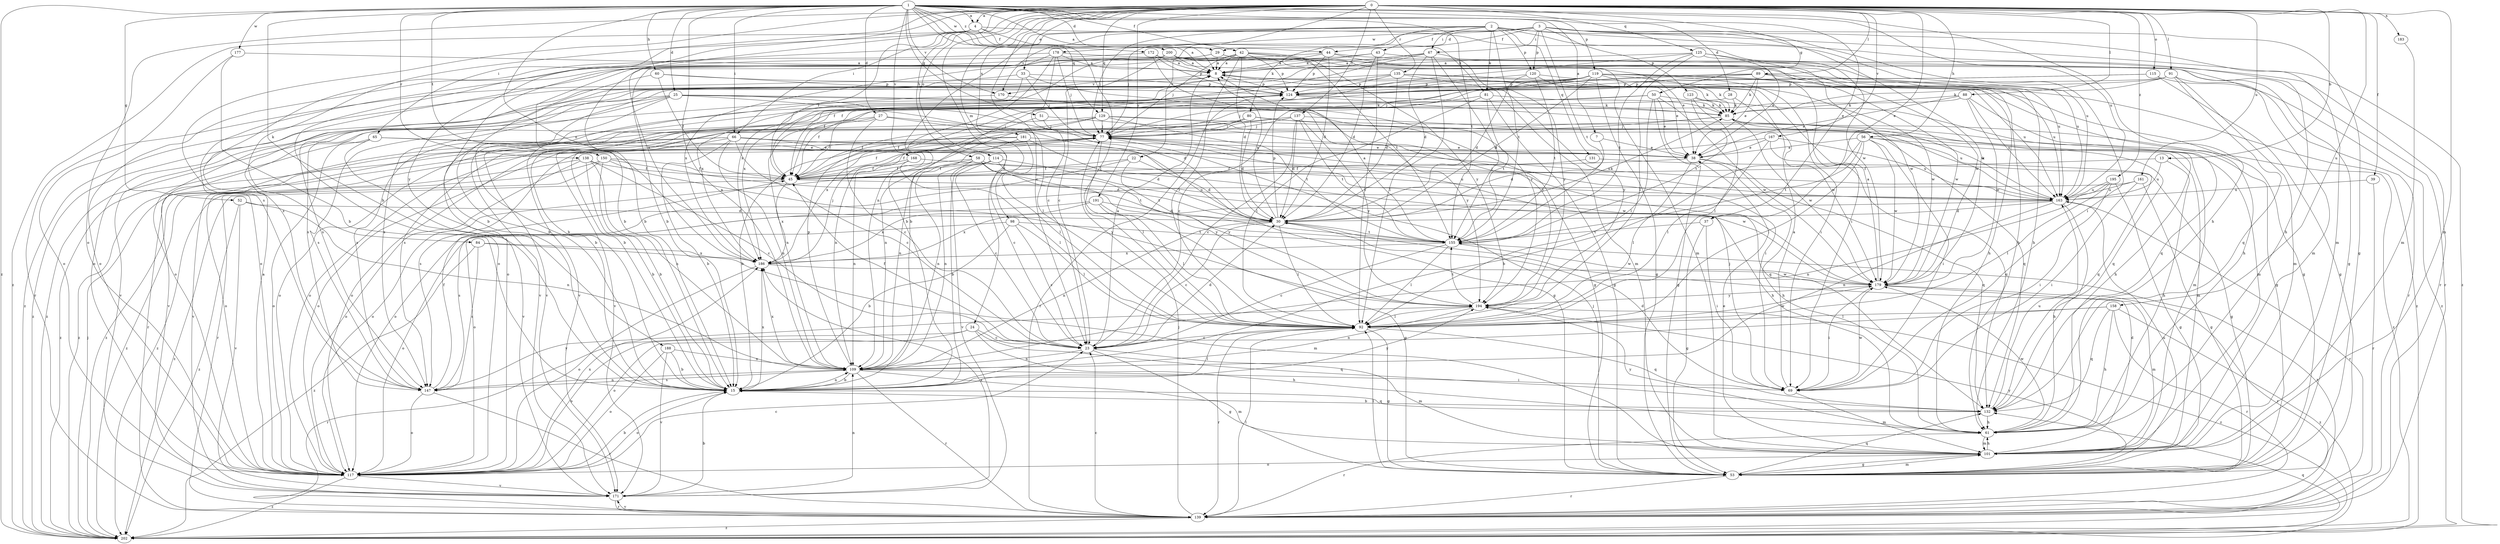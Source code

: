 strict digraph  {
0;
1;
2;
3;
4;
7;
8;
13;
15;
22;
23;
24;
25;
27;
28;
29;
30;
33;
37;
38;
39;
42;
43;
44;
45;
50;
51;
52;
53;
56;
58;
60;
61;
65;
66;
67;
69;
77;
80;
81;
84;
85;
88;
89;
91;
92;
98;
101;
109;
114;
115;
117;
119;
120;
123;
124;
125;
129;
131;
132;
135;
137;
138;
139;
147;
150;
155;
158;
161;
163;
167;
168;
170;
171;
172;
177;
178;
179;
181;
183;
186;
188;
191;
194;
195;
200;
202;
0 -> 4  [label=a];
0 -> 13  [label=b];
0 -> 22  [label=c];
0 -> 23  [label=c];
0 -> 24  [label=d];
0 -> 33  [label=e];
0 -> 37  [label=e];
0 -> 39  [label=f];
0 -> 50  [label=g];
0 -> 56  [label=h];
0 -> 58  [label=h];
0 -> 65  [label=i];
0 -> 66  [label=i];
0 -> 88  [label=l];
0 -> 89  [label=l];
0 -> 91  [label=l];
0 -> 98  [label=m];
0 -> 101  [label=m];
0 -> 114  [label=o];
0 -> 115  [label=o];
0 -> 117  [label=o];
0 -> 125  [label=q];
0 -> 129  [label=q];
0 -> 135  [label=r];
0 -> 137  [label=r];
0 -> 147  [label=s];
0 -> 158  [label=u];
0 -> 161  [label=u];
0 -> 167  [label=v];
0 -> 181  [label=x];
0 -> 183  [label=x];
0 -> 188  [label=y];
0 -> 191  [label=y];
0 -> 195  [label=z];
1 -> 4  [label=a];
1 -> 7  [label=a];
1 -> 8  [label=a];
1 -> 15  [label=b];
1 -> 25  [label=d];
1 -> 27  [label=d];
1 -> 28  [label=d];
1 -> 29  [label=d];
1 -> 37  [label=e];
1 -> 42  [label=f];
1 -> 51  [label=g];
1 -> 52  [label=g];
1 -> 60  [label=h];
1 -> 61  [label=h];
1 -> 66  [label=i];
1 -> 92  [label=l];
1 -> 109  [label=n];
1 -> 119  [label=p];
1 -> 129  [label=q];
1 -> 138  [label=r];
1 -> 150  [label=t];
1 -> 155  [label=t];
1 -> 163  [label=u];
1 -> 168  [label=v];
1 -> 170  [label=v];
1 -> 172  [label=w];
1 -> 177  [label=w];
1 -> 186  [label=x];
1 -> 200  [label=z];
1 -> 202  [label=z];
2 -> 43  [label=f];
2 -> 61  [label=h];
2 -> 67  [label=i];
2 -> 77  [label=j];
2 -> 80  [label=k];
2 -> 81  [label=k];
2 -> 109  [label=n];
2 -> 120  [label=p];
2 -> 131  [label=q];
2 -> 155  [label=t];
2 -> 163  [label=u];
2 -> 170  [label=v];
2 -> 202  [label=z];
3 -> 29  [label=d];
3 -> 44  [label=f];
3 -> 53  [label=g];
3 -> 67  [label=i];
3 -> 69  [label=i];
3 -> 77  [label=j];
3 -> 101  [label=m];
3 -> 120  [label=p];
3 -> 123  [label=p];
3 -> 147  [label=s];
3 -> 155  [label=t];
3 -> 178  [label=w];
3 -> 179  [label=w];
4 -> 8  [label=a];
4 -> 44  [label=f];
4 -> 45  [label=f];
4 -> 81  [label=k];
4 -> 84  [label=k];
4 -> 179  [label=w];
4 -> 186  [label=x];
4 -> 202  [label=z];
7 -> 30  [label=d];
7 -> 38  [label=e];
8 -> 124  [label=p];
8 -> 163  [label=u];
8 -> 170  [label=v];
8 -> 202  [label=z];
13 -> 45  [label=f];
13 -> 61  [label=h];
13 -> 163  [label=u];
15 -> 92  [label=l];
15 -> 109  [label=n];
15 -> 117  [label=o];
15 -> 132  [label=q];
15 -> 186  [label=x];
15 -> 194  [label=y];
22 -> 30  [label=d];
22 -> 45  [label=f];
22 -> 117  [label=o];
22 -> 155  [label=t];
23 -> 8  [label=a];
23 -> 30  [label=d];
23 -> 45  [label=f];
23 -> 53  [label=g];
23 -> 101  [label=m];
23 -> 109  [label=n];
24 -> 23  [label=c];
24 -> 61  [label=h];
24 -> 117  [label=o];
24 -> 132  [label=q];
24 -> 139  [label=r];
25 -> 15  [label=b];
25 -> 30  [label=d];
25 -> 53  [label=g];
25 -> 85  [label=k];
25 -> 92  [label=l];
25 -> 147  [label=s];
25 -> 171  [label=v];
25 -> 202  [label=z];
27 -> 23  [label=c];
27 -> 45  [label=f];
27 -> 53  [label=g];
27 -> 77  [label=j];
27 -> 109  [label=n];
27 -> 171  [label=v];
28 -> 15  [label=b];
28 -> 85  [label=k];
28 -> 179  [label=w];
29 -> 8  [label=a];
29 -> 15  [label=b];
29 -> 53  [label=g];
29 -> 117  [label=o];
29 -> 163  [label=u];
30 -> 8  [label=a];
30 -> 23  [label=c];
30 -> 85  [label=k];
30 -> 92  [label=l];
30 -> 109  [label=n];
30 -> 124  [label=p];
30 -> 155  [label=t];
33 -> 77  [label=j];
33 -> 124  [label=p];
33 -> 139  [label=r];
33 -> 186  [label=x];
33 -> 194  [label=y];
37 -> 53  [label=g];
37 -> 69  [label=i];
37 -> 155  [label=t];
38 -> 45  [label=f];
38 -> 61  [label=h];
38 -> 92  [label=l];
38 -> 132  [label=q];
39 -> 139  [label=r];
39 -> 163  [label=u];
42 -> 8  [label=a];
42 -> 30  [label=d];
42 -> 77  [label=j];
42 -> 92  [label=l];
42 -> 101  [label=m];
42 -> 117  [label=o];
42 -> 124  [label=p];
42 -> 155  [label=t];
42 -> 194  [label=y];
43 -> 8  [label=a];
43 -> 15  [label=b];
43 -> 30  [label=d];
43 -> 92  [label=l];
43 -> 163  [label=u];
44 -> 8  [label=a];
44 -> 15  [label=b];
44 -> 30  [label=d];
44 -> 124  [label=p];
44 -> 139  [label=r];
44 -> 179  [label=w];
45 -> 163  [label=u];
45 -> 186  [label=x];
45 -> 202  [label=z];
50 -> 38  [label=e];
50 -> 45  [label=f];
50 -> 53  [label=g];
50 -> 85  [label=k];
50 -> 92  [label=l];
50 -> 171  [label=v];
50 -> 179  [label=w];
51 -> 69  [label=i];
51 -> 77  [label=j];
51 -> 109  [label=n];
52 -> 30  [label=d];
52 -> 109  [label=n];
52 -> 171  [label=v];
52 -> 202  [label=z];
53 -> 77  [label=j];
53 -> 92  [label=l];
53 -> 101  [label=m];
53 -> 132  [label=q];
53 -> 139  [label=r];
53 -> 163  [label=u];
53 -> 194  [label=y];
56 -> 15  [label=b];
56 -> 38  [label=e];
56 -> 69  [label=i];
56 -> 92  [label=l];
56 -> 101  [label=m];
56 -> 132  [label=q];
56 -> 155  [label=t];
56 -> 179  [label=w];
58 -> 45  [label=f];
58 -> 109  [label=n];
58 -> 117  [label=o];
58 -> 155  [label=t];
58 -> 163  [label=u];
58 -> 171  [label=v];
58 -> 194  [label=y];
60 -> 15  [label=b];
60 -> 45  [label=f];
60 -> 101  [label=m];
60 -> 124  [label=p];
61 -> 101  [label=m];
61 -> 139  [label=r];
61 -> 179  [label=w];
61 -> 194  [label=y];
65 -> 23  [label=c];
65 -> 38  [label=e];
65 -> 117  [label=o];
65 -> 171  [label=v];
65 -> 202  [label=z];
66 -> 15  [label=b];
66 -> 23  [label=c];
66 -> 38  [label=e];
66 -> 109  [label=n];
66 -> 117  [label=o];
66 -> 132  [label=q];
66 -> 139  [label=r];
66 -> 171  [label=v];
66 -> 179  [label=w];
67 -> 8  [label=a];
67 -> 30  [label=d];
67 -> 45  [label=f];
67 -> 92  [label=l];
67 -> 155  [label=t];
67 -> 186  [label=x];
67 -> 194  [label=y];
69 -> 8  [label=a];
69 -> 30  [label=d];
69 -> 77  [label=j];
69 -> 101  [label=m];
69 -> 179  [label=w];
77 -> 38  [label=e];
77 -> 45  [label=f];
77 -> 92  [label=l];
77 -> 117  [label=o];
77 -> 147  [label=s];
77 -> 163  [label=u];
77 -> 202  [label=z];
80 -> 30  [label=d];
80 -> 45  [label=f];
80 -> 77  [label=j];
80 -> 117  [label=o];
80 -> 132  [label=q];
80 -> 202  [label=z];
81 -> 53  [label=g];
81 -> 77  [label=j];
81 -> 85  [label=k];
81 -> 92  [label=l];
81 -> 155  [label=t];
84 -> 101  [label=m];
84 -> 147  [label=s];
84 -> 186  [label=x];
84 -> 202  [label=z];
85 -> 77  [label=j];
85 -> 132  [label=q];
85 -> 171  [label=v];
85 -> 179  [label=w];
88 -> 38  [label=e];
88 -> 85  [label=k];
88 -> 132  [label=q];
88 -> 147  [label=s];
88 -> 163  [label=u];
88 -> 179  [label=w];
89 -> 38  [label=e];
89 -> 85  [label=k];
89 -> 117  [label=o];
89 -> 124  [label=p];
89 -> 147  [label=s];
89 -> 179  [label=w];
89 -> 202  [label=z];
91 -> 23  [label=c];
91 -> 85  [label=k];
91 -> 101  [label=m];
91 -> 124  [label=p];
91 -> 132  [label=q];
91 -> 139  [label=r];
92 -> 23  [label=c];
92 -> 53  [label=g];
92 -> 132  [label=q];
92 -> 139  [label=r];
92 -> 179  [label=w];
98 -> 15  [label=b];
98 -> 23  [label=c];
98 -> 92  [label=l];
98 -> 117  [label=o];
98 -> 155  [label=t];
101 -> 30  [label=d];
101 -> 38  [label=e];
101 -> 53  [label=g];
101 -> 61  [label=h];
101 -> 117  [label=o];
109 -> 15  [label=b];
109 -> 69  [label=i];
109 -> 101  [label=m];
109 -> 124  [label=p];
109 -> 139  [label=r];
109 -> 147  [label=s];
109 -> 186  [label=x];
114 -> 15  [label=b];
114 -> 23  [label=c];
114 -> 45  [label=f];
114 -> 109  [label=n];
114 -> 179  [label=w];
114 -> 194  [label=y];
115 -> 45  [label=f];
115 -> 53  [label=g];
115 -> 124  [label=p];
115 -> 202  [label=z];
117 -> 8  [label=a];
117 -> 15  [label=b];
117 -> 23  [label=c];
117 -> 171  [label=v];
117 -> 186  [label=x];
117 -> 202  [label=z];
119 -> 15  [label=b];
119 -> 30  [label=d];
119 -> 38  [label=e];
119 -> 53  [label=g];
119 -> 61  [label=h];
119 -> 69  [label=i];
119 -> 77  [label=j];
119 -> 85  [label=k];
119 -> 117  [label=o];
119 -> 124  [label=p];
119 -> 147  [label=s];
119 -> 163  [label=u];
120 -> 30  [label=d];
120 -> 85  [label=k];
120 -> 124  [label=p];
120 -> 155  [label=t];
120 -> 179  [label=w];
123 -> 53  [label=g];
123 -> 85  [label=k];
123 -> 92  [label=l];
123 -> 155  [label=t];
124 -> 85  [label=k];
124 -> 101  [label=m];
124 -> 139  [label=r];
124 -> 147  [label=s];
124 -> 171  [label=v];
124 -> 202  [label=z];
125 -> 8  [label=a];
125 -> 15  [label=b];
125 -> 38  [label=e];
125 -> 92  [label=l];
125 -> 101  [label=m];
125 -> 155  [label=t];
125 -> 179  [label=w];
129 -> 45  [label=f];
129 -> 61  [label=h];
129 -> 77  [label=j];
129 -> 101  [label=m];
129 -> 109  [label=n];
129 -> 117  [label=o];
129 -> 155  [label=t];
131 -> 45  [label=f];
131 -> 53  [label=g];
132 -> 15  [label=b];
132 -> 61  [label=h];
132 -> 163  [label=u];
135 -> 30  [label=d];
135 -> 53  [label=g];
135 -> 61  [label=h];
135 -> 124  [label=p];
135 -> 147  [label=s];
135 -> 186  [label=x];
135 -> 194  [label=y];
137 -> 23  [label=c];
137 -> 30  [label=d];
137 -> 77  [label=j];
137 -> 117  [label=o];
137 -> 155  [label=t];
137 -> 163  [label=u];
137 -> 186  [label=x];
137 -> 194  [label=y];
138 -> 15  [label=b];
138 -> 23  [label=c];
138 -> 45  [label=f];
138 -> 109  [label=n];
138 -> 117  [label=o];
138 -> 202  [label=z];
139 -> 23  [label=c];
139 -> 77  [label=j];
139 -> 92  [label=l];
139 -> 155  [label=t];
139 -> 171  [label=v];
139 -> 202  [label=z];
147 -> 45  [label=f];
147 -> 109  [label=n];
147 -> 117  [label=o];
147 -> 139  [label=r];
147 -> 194  [label=y];
150 -> 15  [label=b];
150 -> 30  [label=d];
150 -> 45  [label=f];
150 -> 139  [label=r];
150 -> 194  [label=y];
150 -> 202  [label=z];
155 -> 8  [label=a];
155 -> 23  [label=c];
155 -> 92  [label=l];
155 -> 179  [label=w];
155 -> 186  [label=x];
158 -> 61  [label=h];
158 -> 92  [label=l];
158 -> 117  [label=o];
158 -> 132  [label=q];
158 -> 139  [label=r];
158 -> 202  [label=z];
161 -> 53  [label=g];
161 -> 69  [label=i];
161 -> 117  [label=o];
161 -> 163  [label=u];
163 -> 30  [label=d];
163 -> 61  [label=h];
163 -> 77  [label=j];
163 -> 85  [label=k];
163 -> 109  [label=n];
163 -> 139  [label=r];
163 -> 186  [label=x];
167 -> 38  [label=e];
167 -> 45  [label=f];
167 -> 92  [label=l];
167 -> 132  [label=q];
167 -> 163  [label=u];
168 -> 45  [label=f];
168 -> 61  [label=h];
168 -> 92  [label=l];
168 -> 109  [label=n];
170 -> 171  [label=v];
170 -> 194  [label=y];
171 -> 15  [label=b];
171 -> 109  [label=n];
171 -> 139  [label=r];
171 -> 186  [label=x];
172 -> 8  [label=a];
172 -> 15  [label=b];
172 -> 61  [label=h];
172 -> 124  [label=p];
172 -> 194  [label=y];
177 -> 8  [label=a];
177 -> 15  [label=b];
177 -> 117  [label=o];
178 -> 8  [label=a];
178 -> 15  [label=b];
178 -> 23  [label=c];
178 -> 77  [label=j];
178 -> 117  [label=o];
178 -> 139  [label=r];
178 -> 186  [label=x];
179 -> 8  [label=a];
179 -> 69  [label=i];
179 -> 101  [label=m];
179 -> 139  [label=r];
179 -> 194  [label=y];
181 -> 15  [label=b];
181 -> 30  [label=d];
181 -> 38  [label=e];
181 -> 92  [label=l];
181 -> 109  [label=n];
181 -> 202  [label=z];
183 -> 101  [label=m];
186 -> 77  [label=j];
186 -> 117  [label=o];
186 -> 179  [label=w];
188 -> 15  [label=b];
188 -> 109  [label=n];
188 -> 117  [label=o];
188 -> 171  [label=v];
191 -> 30  [label=d];
191 -> 53  [label=g];
191 -> 92  [label=l];
191 -> 147  [label=s];
191 -> 186  [label=x];
194 -> 92  [label=l];
194 -> 109  [label=n];
194 -> 155  [label=t];
194 -> 202  [label=z];
195 -> 53  [label=g];
195 -> 69  [label=i];
195 -> 92  [label=l];
195 -> 109  [label=n];
195 -> 163  [label=u];
200 -> 8  [label=a];
200 -> 23  [label=c];
200 -> 38  [label=e];
200 -> 45  [label=f];
200 -> 61  [label=h];
200 -> 69  [label=i];
200 -> 117  [label=o];
202 -> 77  [label=j];
202 -> 132  [label=q];
}
